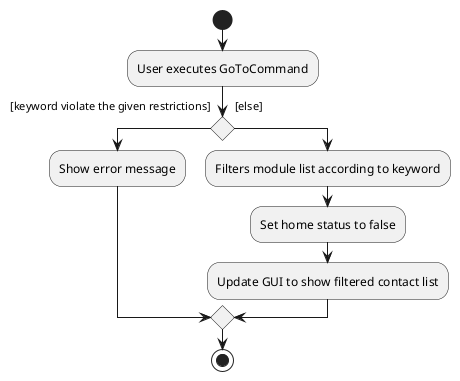 @startuml
start
:User executes GoToCommand;

'Since the beta syntax does not support placing the condition outside the
'diamond we place it as the true branch instead.

if () then ([keyword violate the given restrictions]
)
:Show error message;
else ([else]
)
:Filters module list according to keyword;
:Set home status to false;
:Update GUI to show filtered contact list;
endif
stop
@enduml
